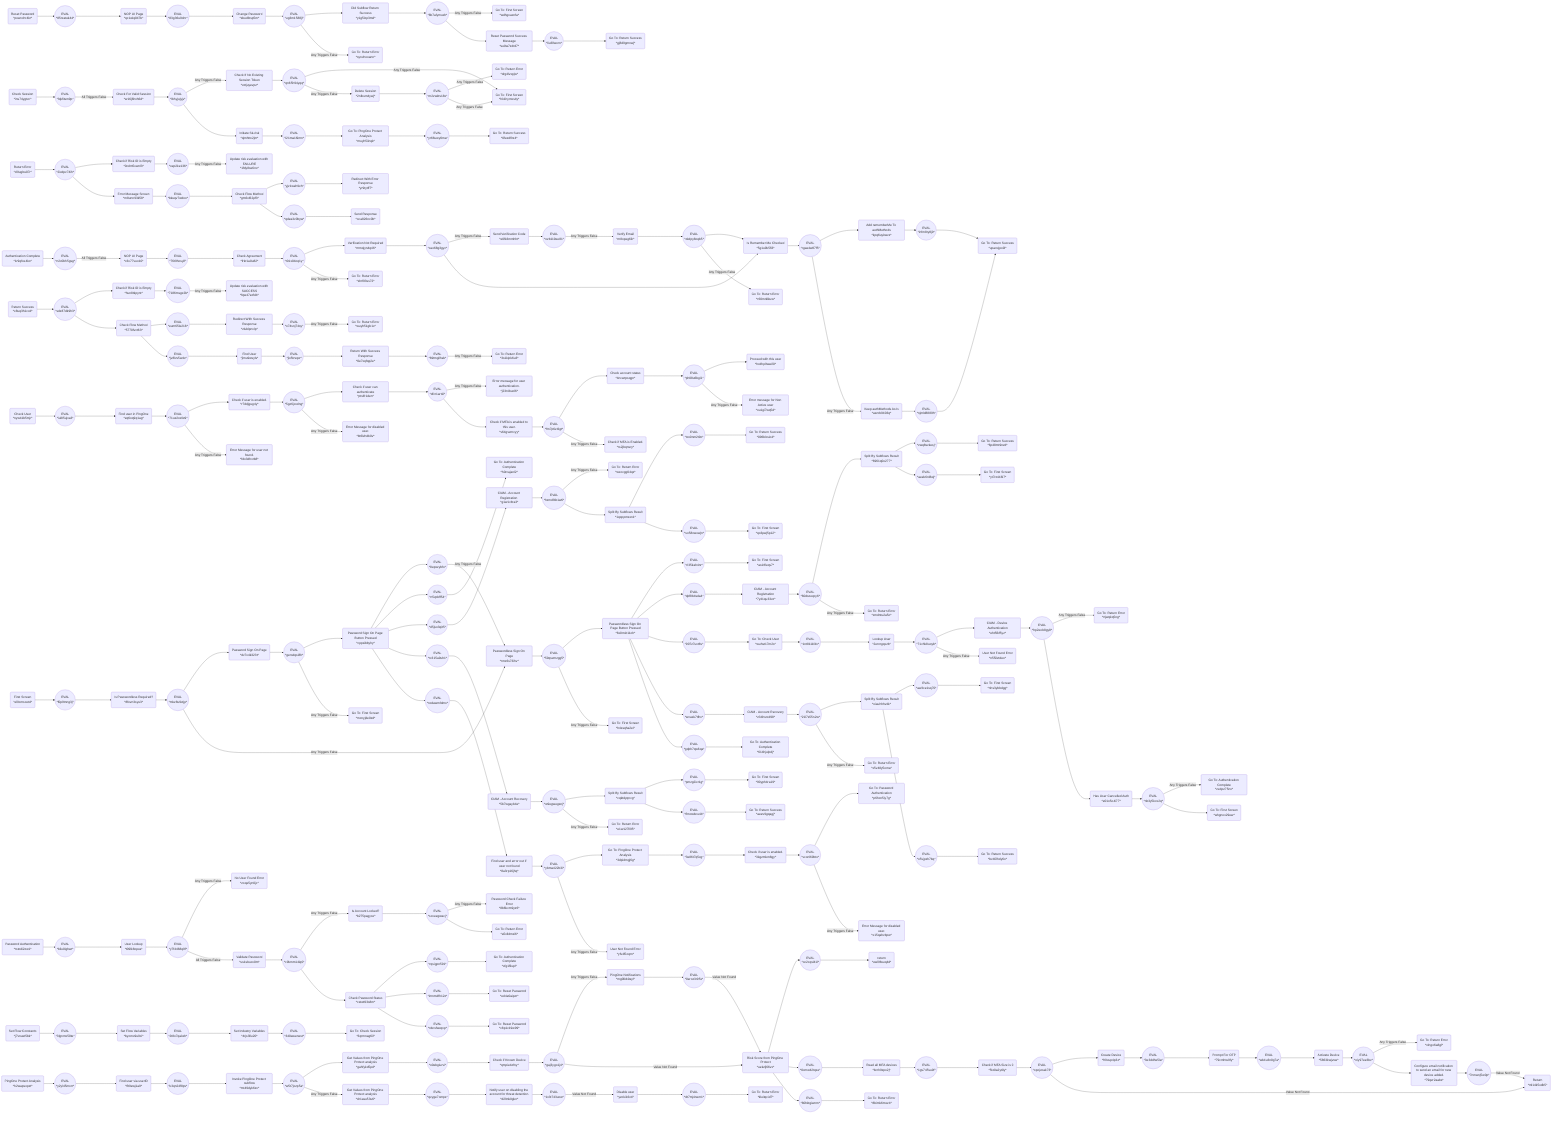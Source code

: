 flowchart LR
    i21ma1l9mn(("EVAL<br>*i21ma1l9mn*")) --> muyh5iinqk("Go To: PingOne Protect Analysis<br>*muyh5iinqk*")
    mkz8u9xtjp(("EVAL<br>*mkz8u9xtjp*")) --> dv7x4k323t("Password Sign On Page<br>*dv7x4k323t*")
    0cmw42tqse(("EVAL<br>*0cmw42tqse*")) --> bcrh9zpo2j("Read all MFA devices<br>*bcrh9zpo2j*")
    hun8tkpynt("Check if Risk ID is Empty<br>*hun8tkpynt*") --> 7186msgx2b(("EVAL<br>*7186msgx2b*"))
    1gv745vu9f(("EVAL<br>*1gv745vu9f*")) --> 5tz0a2yt0y("Check if MFA Size is 0<br>*5tz0a2yt0y*")
    7186msgx2b(("EVAL<br>*7186msgx2b*")) -- Any Triggers False --> fqw47ezfd4("Update risk evaluation with SUCCESS<br>*fqw47ezfd4*")
    0cdm5xwnl3("Check if Risk ID is Empty<br>*0cdm5xwnl3*") --> oep2ke136(("EVAL<br>*oep2ke136*"))
    sdz87dk9h3(("EVAL<br>*sdz87dk9h3*")) --> hun8tkpynt("Check if Risk ID is Empty<br>*hun8tkpynt*")
    2ixdpv74ih(("EVAL<br>*2ixdpv74ih*")) --> 0cdm5xwnl3("Check if Risk ID is Empty<br>*0cdm5xwnl3*")
    ybma422b3i(("EVAL<br>*ybma422b3i*")) --> 3dpidmgj6g("Go To: PingOne Protect Analysis<br>*3dpidmgj6g*")
    8a3rp16jhq("Find user and error out if user not found<br>*8a3rp16jhq*") --> ybma422b3i(("EVAL<br>*ybma422b3i*"))
    eq6oq9q1ag("Find user in PingOne<br>*eq6oq9q1ag*") --> 71uz2oxfw9(("EVAL<br>*71uz2oxfw9*"))
    5gz6jcxdng(("EVAL<br>*5gz6jcxdng*")) --> ptslfr1den("Check if user can authenticate<br>*ptslfr1den*")
    rmx6s73ihv("Passwordless Sign On Page<br>*rmx6s73ihv*") --> 59qszmzgg5(("EVAL<br>*59qszmzgg5*"))
    71uz2oxfw9(("EVAL<br>*71uz2oxfw9*")) --> r7ddjgug4y("Check if user is enabled.<br>*r7ddjgug4y*")
    ph08u6bgi1(("EVAL<br>*ph08u6bgi1*")) --> hcdhp9ww20("Proceed with this user<br>*hcdhp9ww20*")
    dv7x4k323t("Password Sign On Page<br>*dv7x4k323t*") --> gersdqsi8h(("EVAL<br>*gersdqsi8h*"))
    ptslfr1den("Check if user can authenticate<br>*ptslfr1den*") --> dfcr1art1l(("EVAL<br>*dfcr1art1l*"))
    dfcr1art1l(("EVAL<br>*dfcr1art1l*")) -- Any Triggers False --> j23r4buol6("Error message for user authentication.<br>*j23r4buol6*")
    4rjs3llu20("Set Industry Variables<br>*4rjs3llu20*") --> 340awenest(("EVAL<br>*340awenest*"))
    sdz87dk9h3(("EVAL<br>*sdz87dk9h3*")) --> 5770fvct63("Check Flow Method<br>*5770fvct63*")
    2ixdpv74ih(("EVAL<br>*2ixdpv74ih*")) --> m8unn93k58("Error Message Screen<br>*m8unn93k58*")
    m8unn93k58("Error Message Screen<br>*m8unn93k58*") --> bkuqv7wdoo(("EVAL<br>*bkuqv7wdoo*"))
    gm6xl62pf3("Check Flow Method<br>*gm6xl62pf3*") --> yjz1weh9xh(("EVAL<br>*yjz1weh9xh*"))
    cl9ugbu07r("Return Error<br>*cl9ugbu07r*") --> 2ixdpv74ih(("EVAL<br>*2ixdpv74ih*"))
    jv8lvv5w4x(("EVAL<br>*jv8lvv5w4x*")) --> jimu9wsyls("Find User<br>*jimu9wsyls*")
    5770fvct63("Check Flow Method<br>*5770fvct63*") --> eum65le218(("EVAL<br>*eum65le218*"))
    asnrb9403q("Keep authMethods As Is<br>*asnrb9403q*") --> njmld8889h(("EVAL<br>*njmld8889h*"))
    qdea3v0byw(("EVAL<br>*qdea3v0byw*")) --> oca826nc0b("Send Response<br>*oca826nc0b*")
    yjz1weh9xh(("EVAL<br>*yjz1weh9xh*")) --> yr9tytff7("Redirect With Error Response<br>*yr9tytff7*")
    j7vnuet5bk("Set Flow Constants<br>*j7vnuet5bk*") --> 3lgnmx50te(("EVAL<br>*3lgnmx50te*"))
    bkuqv7wdoo(("EVAL<br>*bkuqv7wdoo*")) --> gm6xl62pf3("Check Flow Method<br>*gm6xl62pf3*")
    cppsibbyhy("Password Sign On Page Button Pressed<br>*cppsibbyhy*") --> 8epxzybfo(("EVAL<br>*8epxzybfo*"))
    jimu9wsyls("Find User<br>*jimu9wsyls*") --> jio5trsqxr(("EVAL<br>*jio5trsqxr*"))
    eum65le218(("EVAL<br>*eum65le218*")) --> zlublpnvlp("Redirect With Success Response<br>*zlublpnvlp*")
    5770fvct63("Check Flow Method<br>*5770fvct63*") --> jv8lvv5w4x(("EVAL<br>*jv8lvv5w4x*"))
    jio5trsqxr(("EVAL<br>*jio5trsqxr*")) --> 0e7xqfqq2e("Return With Success Response<br>*0e7xqfqq2e*")
    wcask7tfhv(("EVAL<br>*wcask7tfhv*")) --> z34hsrcd98("CIAM - Account Recovery <br>*z34hsrcd98*")
    m2zwktv18x(("EVAL<br>*m2zwktv18x*")) -- Any Triggers False --> drg4lvxpjw("Go To: Return Error<br>*drg4lvxpjw*")
    ins74ygtvc("Check Session<br>*ins74ygtvc*") --> fqkfitsm9p(("EVAL<br>*fqkfitsm9p*"))
    fqkfitsm9p(("EVAL<br>*fqkfitsm9p*")) -- All Triggers False --> w16j6hvh6d("Check For Valid Session<br>*w16j6hvh6d*")
    zkdpy8oqb5(("EVAL<br>*zkdpy8oqb5*")) --> 5g1u9k5fi3("Is Remember Me Checked<br>*5g1u9k5fi3*")
    cppsibbyhy("Password Sign On Page Button Pressed<br>*cppsibbyhy*") --> n5vpbff54(("EVAL<br>*n5vpbff54*"))
    hp2eob8gy8(("EVAL<br>*hp2eob8gy8*")) -- Any Triggers False --> rtjwqkq5ng("Go To: Return Error<br>*rtjwqkq5ng*")
    aeek6nl8wj(("EVAL<br>*aeek6nl8wj*")) --> yt7rz448i7("Go To: First Screen<br>*yt7rz448i7*")
    85rxatuk44(("EVAL<br>*85rxatuk44*")) --> qc1wiq047b("NOP UI Page<br>*qc1wiq047b*")
    g1w1cltra3("CIAM - Account Registration <br>*g1w1cltra3*") --> hzmdf4b1w6(("EVAL<br>*hzmdf4b1w6*"))
    60dszexpy6(("EVAL<br>*60dszexpy6*")) --> 6961q0o277("Split By Subflows Result<br>*6961q0o277*")
    qc1wiq047b("NOP UI Page<br>*qc1wiq047b*") --> 83g36u9ohr(("EVAL<br>*83g36u9ohr*"))
    83g36u9ohr(("EVAL<br>*83g36u9ohr*")) --> sbudfzsp5m("Change Password<br>*sbudfzsp5m*")
    sbudfzsp5m("Change Password<br>*sbudfzsp5m*") --> ug3m1588jl(("EVAL<br>*ug3m1588jl*"))
    ug3m1588jl(("EVAL<br>*ug3m1588jl*")) --> y1g5lzp3md("Did Subflow Return Success<br>*y1g5lzp3md*")
    8b7afymuxh(("EVAL<br>*8b7afymuxh*")) -- Any Triggers False --> wdhgxaxnfa("Go To: First Screen<br>*wdhgxaxnfa*")
    ug3m1588jl(("EVAL<br>*ug3m1588jl*")) -- Any Triggers False --> synvhooann("Go To: Return Error<br>*synvhooann*")
    8b7afymuxh(("EVAL<br>*8b7afymuxh*")) --> se0w7zdrd7("Reset Password Success Message<br>*se0w7zdrd7*")
    y1g5lzp3md("Did Subflow Return Success<br>*y1g5lzp3md*") --> 8b7afymuxh(("EVAL<br>*8b7afymuxh*"))
    cao68g3gyc(("EVAL<br>*cao68g3gyc*")) -- Any Triggers False --> e0fk3mmhht("Send Verification Code<br>*e0fk3mmhht*")
    zkdpy8oqb5(("EVAL<br>*zkdpy8oqb5*")) -- Any Triggers False --> r60mrklkuw("Go To: Return Error<br>*r60mrklkuw*")
    n2c0bh5gsg(("EVAL<br>*n2c0bh5gsg*")) -- All Triggers False --> c3x77vuo10("NOP UI Page<br>*c3x77vuo10*")
    ozb119ee81(("EVAL<br>*ozb119ee81*")) -- Any Triggers False --> m8opeg6ilr("Verify Email<br>*m8opeg6ilr*")
    hp2eob8gy8(("EVAL<br>*hp2eob8gy8*")) --> e01o5o4i77("Has User Cancelled Auth<br>*e01o5o4i77*")
    c3x77vuo10("NOP UI Page<br>*c3x77vuo10*") --> 76t9hosyif(("EVAL<br>*76t9hosyif*"))
    pmzg2ixr1g(("EVAL<br>*pmzg2ixr1g*")) --> 90yph4ra19("Go To: First Screen<br>*90yph4ra19*")
    flmowbcu44(("EVAL<br>*flmowbcu44*")) --> aeev9gqagj("Go To: Return Success<br>*aeev9gqagj*")
    w9egwegsnj(("EVAL<br>*w9egwegsnj*")) --> cqktdyqncg("Split By Subflows Result<br>*cqktdyqncg*")
    gqbh7qw6qa(("EVAL<br>*gqbh7qw6qa*")) --> 614hjulpdj("Go To: Authentication Complete<br>*614hjulpdj*")
    nb3y5kcx2q(("EVAL<br>*nb3y5kcx2q*")) -- Any Triggers False --> ze4pz75nx("Go To: Authentication Complete<br>*ze4pz75nx*")
    b275pagysx("Is Account Locked?<br>*b275pagysx*") --> scxeegwacj(("EVAL<br>*scxeegwacj*"))
    c9kmm14iq0(("EVAL<br>*c9kmm14iq0*")) -- Any Triggers False --> b275pagysx("Is Account Locked?<br>*b275pagysx*")
    yr66uwy0ma(("EVAL<br>*yr66uwy0ma*")) --> 0fezdflrz4("Go To: Return Success<br>*0fezdflrz4*")
    76t9hosyif(("EVAL<br>*76t9hosyif*")) --> frkr1a0u82("Check Agreement<br>*frkr1a0u82*")
    scxeegwacj(("EVAL<br>*scxeegwacj*")) -- Any Triggers False --> 8b6kcm9yz6("Password Check Failure Error<br>*8b6kcm9yz6*")
    hzmdf4b1w6(("EVAL<br>*hzmdf4b1w6*")) -- Any Triggers False --> wxocgg04qz("Go To: Return Error<br>*wxocgg04qz*")
    1qqopmsxn1("Split By Subflows Result<br>*1qqopmsxn1*") --> tcx0nm2t9o(("EVAL<br>*tcx0nm2t9o*"))
    1qqopmsxn1("Split By Subflows Result<br>*1qqopmsxn1*") --> so58xwowjn(("EVAL<br>*so58xwowjn*"))
    tcx0nm2t9o(("EVAL<br>*tcx0nm2t9o*")) --> 096blcsiod("Go To: Return Success<br>*096blcsiod*")
    so58xwowjn(("EVAL<br>*so58xwowjn*")) --> qo3pwj5p12("Go To: First Screen<br>*qo3pwj5p12*")
    qbf8b4sda4(("EVAL<br>*qbf8b4sda4*")) --> 7y41qu33vz("CIAM - Account Registration<br>*7y41qu33vz*")
    hzmdf4b1w6(("EVAL<br>*hzmdf4b1w6*")) --> 1qqopmsxn1("Split By Subflows Result<br>*1qqopmsxn1*")
    n5vpbff54(("EVAL<br>*n5vpbff54*")) --> h0rcajanl2("Go To: Authentication Complete<br>*h0rcajanl2*")
    lbhyjujyjv(("EVAL<br>*lbhyjujyjv*")) -- Any Triggers False --> vztjuyevpz("Check If No Existing Session Token<br>*vztjuyevpz*")
    d5jso3qit5(("EVAL<br>*d5jso3qit5*")) --> g1w1cltra3("CIAM - Account Registration <br>*g1w1cltra3*")
    cppsibbyhy("Password Sign On Page Button Pressed<br>*cppsibbyhy*") --> d5jso3qit5(("EVAL<br>*d5jso3qit5*"))
    2nlbum4ywj("Delete Session<br>*2nlbum4ywj*") --> m2zwktv18x(("EVAL<br>*m2zwktv18x*"))
    m2zwktv18x(("EVAL<br>*m2zwktv18x*")) -- Any Triggers False --> hk1hymxs4y("Go To: First Screen<br>*hk1hymxs4y*")
    qn65h94yqq(("EVAL<br>*qn65h94yqq*")) -- Any Triggers False --> hk1hymxs4y("Go To: First Screen<br>*hk1hymxs4y*")
    vztjuyevpz("Check If No Existing Session Token<br>*vztjuyevpz*") --> qn65h94yqq(("EVAL<br>*qn65h94yqq*"))
    qn65h94yqq(("EVAL<br>*qn65h94yqq*")) -- Any Triggers False --> 2nlbum4ywj("Delete Session<br>*2nlbum4ywj*")
    zlublpnvlp("Redirect With Success Response<br>*zlublpnvlp*") --> o74snj74sy(("EVAL<br>*o74snj74sy*"))
    3lgnmx50te(("EVAL<br>*3lgnmx50te*")) --> byomx9u9ci("Set Flow Variables<br>*byomx9u9ci*")
    oiauhhhv4k("Split By Subflows Result<br>*oiauhhhv4k*") --> aw3ce1sq70(("EVAL<br>*aw3ce1sq70*"))
    21l7s55n2w(("EVAL<br>*21l7s55n2w*")) --> oiauhhhv4k("Split By Subflows Result<br>*oiauhhhv4k*")
    aw3ce1sq70(("EVAL<br>*aw3ce1sq70*")) --> nhs3ybbdgg("Go To: First Screen<br>*nhs3ybbdgg*")
    60dszexpy6(("EVAL<br>*60dszexpy6*")) -- Any Triggers False --> xmdntu2a5o("Go To: Return Error<br>*xmdntu2a5o*")
    3dpidmgj6g("Go To: PingOne Protect Analysis<br>*3dpidmgj6g*") --> 3e86t7q5xg(("EVAL<br>*3e86t7q5xg*"))
    ri35kah4nr(("EVAL<br>*ri35kah4nr*")) --> as1tfleqv7("Go To: First Screen<br>*as1tfleqv7*")
    6961q0o277("Split By Subflows Result<br>*6961q0o277*") --> vwq8svkesj(("EVAL<br>*vwq8svkesj*"))
    6x0m1t11oh("Passwordless Sign On Page Button Pressed<br>*6x0m1t11oh*") --> ri35kah4nr(("EVAL<br>*ri35kah4nr*"))
    mkz8u9xtjp(("EVAL<br>*mkz8u9xtjp*")) -- Any Triggers False --> rmx6s73ihv("Passwordless Sign On Page<br>*rmx6s73ihv*")
    rc315a9uh1(("EVAL<br>*rc315a9uh1*")) --> 5b7wgayb4e("CIAM - Account Recovery <br>*5b7wgayb4e*")
    oiauhhhv4k("Split By Subflows Result<br>*oiauhhhv4k*") --> o5vjpzh7bq(("EVAL<br>*o5vjpzh7bq*"))
    o5vjpzh7bq(("EVAL<br>*o5vjpzh7bq*")) --> bv4f2hdy6o("Go To: Return Success<br>*bv4f2hdy6o*")
    1nt8111fdv(("EVAL<br>*1nt8111fdv*")) --> 2ernrgqxzb("Lookup User<br>*2ernrgqxzb*")
    6x0m1t11oh("Passwordless Sign On Page Button Pressed<br>*6x0m1t11oh*") --> qbf8b4sda4(("EVAL<br>*qbf8b4sda4*"))
    se0w7zdrd7("Reset Password Success Message<br>*se0w7zdrd7*") --> liu3llworn(("EVAL<br>*liu3llworn*"))
    59qszmzgg5(("EVAL<br>*59qszmzgg5*")) --> 6x0m1t11oh("Passwordless Sign On Page Button Pressed<br>*6x0m1t11oh*")
    oiy97ee3bv(("EVAL<br>*oiy97ee3bv*")) -- Any Triggers False --> vlngo6a8gl("Go To: Return Error<br>*vlngo6a8gl*")
    powvchr4kr("Reset Password<br>*powvchr4kr*") --> 85rxatuk44(("EVAL<br>*85rxatuk44*"))
    r01x04oq1y(("EVAL<br>*r01x04oq1y*")) --> mmqiyn4q46("Verification Not Required<br>*mmqiyn4q46*")
    liu3llworn(("EVAL<br>*liu3llworn*")) --> gj8d9gmnwj("Go To: Return Success<br>*gj8d9gmnwj*")
    e0fk3mmhht("Send Verification Code<br>*e0fk3mmhht*") --> ozb119ee81(("EVAL<br>*ozb119ee81*"))
    mmqiyn4q46("Verification Not Required<br>*mmqiyn4q46*") --> cao68g3gyc(("EVAL<br>*cao68g3gyc*"))
    6x0m1t11oh("Passwordless Sign On Page Button Pressed<br>*6x0m1t11oh*") --> 907z7uvt6v(("EVAL<br>*907z7uvt6v*"))
    5gz6jcxdng(("EVAL<br>*5gz6jcxdng*")) -- Any Triggers False --> bt6lzhdb0v("Error Message for disabled user.<br>*bt6lzhdb0v*")
    w9egwegsnj(("EVAL<br>*w9egwegsnj*")) -- Any Triggers False --> e1w127ll95("Go To: Return Error<br>*e1w127ll95*")
    njmld8889h(("EVAL<br>*njmld8889h*")) --> upanxjpo9i("Go To: Return Success<br>*upanxjpo9i*")
    infm8ry8j9(("EVAL<br>*infm8ry8j9*")) --> upanxjpo9i("Go To: Return Success<br>*upanxjpo9i*")
    kpq6uykwvz("Add rememberMe To authMethods<br>*kpq6uykwvz*") --> infm8ry8j9(("EVAL<br>*infm8ry8j9*"))
    5g1u9k5fi3("Is Remember Me Checked<br>*5g1u9k5fi3*") --> rgae4w87f5(("EVAL<br>*rgae4w87f5*"))
    ph08u6bgi1(("EVAL<br>*ph08u6bgi1*")) -- Any Triggers False --> ou1gi7wq5d("Error message for Non Active user<br>*ou1gi7wq5d*")
    7y41qu33vz("CIAM - Account Registration<br>*7y41qu33vz*") --> 60dszexpy6(("EVAL<br>*60dszexpy6*"))
    cqktdyqncg("Split By Subflows Result<br>*cqktdyqncg*") --> pmzg2ixr1g(("EVAL<br>*pmzg2ixr1g*"))
    4ncwrpsqgn("Check account status<br>*4ncwrpsqgn*") --> ph08u6bgi1(("EVAL<br>*ph08u6bgi1*"))
    21l7s55n2w(("EVAL<br>*21l7s55n2w*")) -- Any Triggers False --> x5v48y5oma("Go To: Return Error<br>*x5v48y5oma*")
    cao68g3gyc(("EVAL<br>*cao68g3gyc*")) --> 5g1u9k5fi3("Is Remember Me Checked<br>*5g1u9k5fi3*")
    rstodi2zw1("Password Authentication<br>*rstodi2zw1*") --> bilu0ighwr(("EVAL<br>*bilu0ighwr*"))
    rqsigpn591(("EVAL<br>*rqsigpn591*")) --> xfg1fliupl("Go To: Authentication Complete<br>*xfg1fliupl*")
    fm7p6z4lgt(("EVAL<br>*fm7p6z4lgt*")) --> 4ncwrpsqgn("Check account status<br>*4ncwrpsqgn*")
    eht5fkf5yz("CIAM - Device Authentication<br>*eht5fkf5yz*") --> hp2eob8gy8(("EVAL<br>*hp2eob8gy8*"))
    o74snj74sy(("EVAL<br>*o74snj74sy*")) -- Any Triggers False --> wuyh51gb1x("Go To: Return Error<br>*wuyh51gb1x*")
    c9kmm14iq0(("EVAL<br>*c9kmm14iq0*")) --> cstwt93s8m("Check Password Status<br>*cstwt93s8m*")
    y7f4468q9f(("EVAL<br>*y7f4468q9f*")) -- Any Triggers False --> zoqe5yn0jc("No User Found Error<br>*zoqe5yn0jc*")
    6x0m1t11oh("Passwordless Sign On Page Button Pressed<br>*6x0m1t11oh*") --> wcask7tfhv(("EVAL<br>*wcask7tfhv*"))
    bcrh9zpo2j("Read all MFA devices<br>*bcrh9zpo2j*") --> 1gv745vu9f(("EVAL<br>*1gv745vu9f*"))
    8epxzybfo(("EVAL<br>*8epxzybfo*")) -- Any Triggers False --> rmx6s73ihv("Passwordless Sign On Page<br>*rmx6s73ihv*")
    6x0m1t11oh("Passwordless Sign On Page Button Pressed<br>*6x0m1t11oh*") --> gqbh7qw6qa(("EVAL<br>*gqbh7qw6qa*"))
    w16j6hvh6d("Check For Valid Session<br>*w16j6hvh6d*") --> lbhyjujyjv(("EVAL<br>*lbhyjujyjv*"))
    cppsibbyhy("Password Sign On Page Button Pressed<br>*cppsibbyhy*") --> rc315a9uh1(("EVAL<br>*rc315a9uh1*"))
    m8opeg6ilr("Verify Email<br>*m8opeg6ilr*") --> zkdpy8oqb5(("EVAL<br>*zkdpy8oqb5*"))
    r01x04oq1y(("EVAL<br>*r01x04oq1y*")) -- Any Triggers False --> shrf93ss72("Go To: Return Error<br>*shrf93ss72*")
    imnmdfh12z(("EVAL<br>*imnmdfh12z*")) --> ed4e0aipzr("Go To: Reset Password<br>*ed4e0aipzr*")
    vwq8svkesj(("EVAL<br>*vwq8svkesj*")) --> 6p48mt9nzd("Go To: Return Success<br>*6p48mt9nzd*")
    gersdqsi8h(("EVAL<br>*gersdqsi8h*")) --> cppsibbyhy("Password Sign On Page Button Pressed<br>*cppsibbyhy*")
    8fovn3syu3("Is Passwordless Required?<br>*8fovn3syu3*") --> mkz8u9xtjp(("EVAL<br>*mkz8u9xtjp*"))
    cstwt93s8m("Check Password Status<br>*cstwt93s8m*") --> rqsigpn591(("EVAL<br>*rqsigpn591*"))
    6961q0o277("Split By Subflows Result<br>*6961q0o277*") --> aeek6nl8wj(("EVAL<br>*aeek6nl8wj*"))
    f0p9tnng3j(("EVAL<br>*f0p9tnng3j*")) --> 8fovn3syu3("Is Passwordless Required?<br>*8fovn3syu3*")
    us1sbucx0m("Validate Password<br>*us1sbucx0m*") --> c9kmm14iq0(("EVAL<br>*c9kmm14iq0*"))
    scxeegwacj(("EVAL<br>*scxeegwacj*")) --> a5vlldmzi6("Go To: Return Error<br>*a5vlldmzi6*")
    nbcsfwxqvp(("EVAL<br>*nbcsfwxqvp*")) --> c8p1c19w99("Go To: Reset Password<br>*c8p1c19w99*")
    cstwt93s8m("Check Password Status<br>*cstwt93s8m*") --> imnmdfh12z(("EVAL<br>*imnmdfh12z*"))
    y7f4468q9f(("EVAL<br>*y7f4468q9f*")) -- All Triggers False --> us1sbucx0m("Validate Password<br>*us1sbucx0m*")
    bilu0ighwr(("EVAL<br>*bilu0ighwr*")) --> t09lk8opxa("User Lookup<br>*t09lk8opxa*")
    71uz2oxfw9(("EVAL<br>*71uz2oxfw9*")) -- Any Triggers False --> fdo3dhvrb8("Error Message for user not found.<br>*fdo3dhvrb8*")
    nb3y5kcx2q(("EVAL<br>*nb3y5kcx2q*")) --> whgnox29ew("Go To: First Screen<br>*whgnox29ew*")
    frkr1a0u82("Check Agreement<br>*frkr1a0u82*") --> r01x04oq1y(("EVAL<br>*r01x04oq1y*"))
    rgae4w87f5(("EVAL<br>*rgae4w87f5*")) --> kpq6uykwvz("Add rememberMe To authMethods<br>*kpq6uykwvz*")
    t09lk8opxa("User Lookup<br>*t09lk8opxa*") --> y7f4468q9f(("EVAL<br>*y7f4468q9f*"))
    cqktdyqncg("Split By Subflows Result<br>*cqktdyqncg*") --> flmowbcu44(("EVAL<br>*flmowbcu44*"))
    rgae4w87f5(("EVAL<br>*rgae4w87f5*")) -- Any Triggers False --> asnrb9403q("Keep authMethods As Is<br>*asnrb9403q*")
    gm6xl62pf3("Check Flow Method<br>*gm6xl62pf3*") --> qdea3v0byw(("EVAL<br>*qdea3v0byw*"))
    e01o5o4i77("Has User Cancelled Auth<br>*e01o5o4i77*") --> nb3y5kcx2q(("EVAL<br>*nb3y5kcx2q*"))
    el9cmscetd("First Screen<br>*el9cmscetd*") --> f0p9tnng3j(("EVAL<br>*f0p9tnng3j*"))
    z34hsrcd98("CIAM - Account Recovery <br>*z34hsrcd98*") --> 21l7s55n2w(("EVAL<br>*21l7s55n2w*"))
    cppsibbyhy("Password Sign On Page Button Pressed<br>*cppsibbyhy*") --> ncdawmfdmo(("EVAL<br>*ncdawmfdmo*"))
    5b7wgayb4e("CIAM - Account Recovery <br>*5b7wgayb4e*") --> w9egwegsnj(("EVAL<br>*w9egwegsnj*"))
    cstwt93s8m("Check Password Status<br>*cstwt93s8m*") --> nbcsfwxqvp(("EVAL<br>*nbcsfwxqvp*"))
    59qszmzgg5(("EVAL<br>*59qszmzgg5*")) -- Any Triggers False --> h4ssqha2ei("Go To: First Screen<br>*h4ssqha2ei*")
    1r9qfce4ko("Authentication Complete<br>*1r9qfce4ko*") --> n2c0bh5gsg(("EVAL<br>*n2c0bh5gsg*"))
    x8uq3h1ccd("Return Success<br>*x8uq3h1ccd*") --> sdz87dk9h3(("EVAL<br>*sdz87dk9h3*"))
    byomx9u9ci("Set Flow Variables<br>*byomx9u9ci*") --> 2t8o7qakxh(("EVAL<br>*2t8o7qakxh*"))
    2t8o7qakxh(("EVAL<br>*2t8o7qakxh*")) --> 4rjs3llu20("Set Industry Variables<br>*4rjs3llu20*")
    907z7uvt6v(("EVAL<br>*907z7uvt6v*")) --> wuhst17m2s("Go To: Check User<br>*wuhst17m2s*")
    71chk8uoyb(("EVAL<br>*71chk8uoyb*")) --> eht5fkf5yz("CIAM - Device Authentication<br>*eht5fkf5yz*")
    r7ddjgug4y("Check if user is enabled.<br>*r7ddjgug4y*") --> 5gz6jcxdng(("EVAL<br>*5gz6jcxdng*"))
    wuhst17m2s("Go To: Check User<br>*wuhst17m2s*") --> 1nt8111fdv(("EVAL<br>*1nt8111fdv*"))
    nyw41b5mjr("Check User<br>*nyw41b5mjr*") --> iui85ujva3(("EVAL<br>*iui85ujva3*"))
    iui85ujva3(("EVAL<br>*iui85ujva3*")) --> eq6oq9q1ag("Find user in PingOne<br>*eq6oq9q1ag*")
    2ernrgqxzb("Lookup User<br>*2ernrgqxzb*") --> 71chk8uoyb(("EVAL<br>*71chk8uoyb*"))
    gersdqsi8h(("EVAL<br>*gersdqsi8h*")) -- Any Triggers False --> mcnyjde0zd("Go To: First Screen<br>*mcnyjde0zd*")
    dfcr1art1l(("EVAL<br>*dfcr1art1l*")) --> v64gvzmcyy("Check if MFA is enabled to this user.<br>*v64gvzmcyy*")
    v64gvzmcyy("Check if MFA is enabled to this user.<br>*v64gvzmcyy*") --> fm7p6z4lgt(("EVAL<br>*fm7p6z4lgt*"))
    fm7p6z4lgt(("EVAL<br>*fm7p6z4lgt*")) -- Any Triggers False --> rs2jbqnsry("Check if MFA is Enabled.<br>*rs2jbqnsry*")
    ncdawmfdmo(("EVAL<br>*ncdawmfdmo*")) --> 8a3rp16jhq("Find user and error out if user not found<br>*8a3rp16jhq*")
    3e86t7q5xg(("EVAL<br>*3e86t7q5xg*")) --> 3kgzmkm8gy("Check if  user is enabled.<br>*3kgzmkm8gy*")
    3kgzmkm8gy("Check if  user is enabled.<br>*3kgzmkm8gy*") --> vconl69bto(("EVAL<br>*vconl69bto*"))
    vconl69bto(("EVAL<br>*vconl69bto*")) --> p6hcn5iy7g("Go To: Password Authentication<br>*p6hcn5iy7g*")
    vconl69bto(("EVAL<br>*vconl69bto*")) -- Any Triggers False --> x15qahvbpw("Error Message for disabled user.<br>*x15qahvbpw*")
    opojvoak73(("EVAL<br>*opojvoak73*")) --> fr9xup4p3z("Create Device<br>*fr9xup4p3z*")
    3e3ddhe5la(("EVAL<br>*3e3ddhe5la*")) --> 79cmhtu9fy("Prompt For OTP<br>*79cmhtu9fy*")
    oiy97ee3bv(("EVAL<br>*oiy97ee3bv*")) --> 79qzr2aabs("Configure email notification to send an email for new device added.<br>*79qzr2aabs*")
    5863kwjvsw("Activate Device<br>*5863kwjvsw*") --> oiy97ee3bv(("EVAL<br>*oiy97ee3bv*"))
    fr9xup4p3z("Create Device<br>*fr9xup4p3z*") --> 3e3ddhe5la(("EVAL<br>*3e3ddhe5la*"))
    wb4u3n0g7a(("EVAL<br>*wb4u3n0g7a*")) --> 5863kwjvsw("Activate Device<br>*5863kwjvsw*")
    79cmhtu9fy("Prompt For OTP<br>*79cmhtu9fy*") --> wb4u3n0g7a(("EVAL<br>*wb4u3n0g7a*"))
    d2ltnk9gkn("Notify user on disabling the account for threat detection.<br>*d2ltnk9gkn*") --> 1v3t743uow(("EVAL<br>*1v3t743uow*"))
    qmpie4zfny("Check if Known Device<br>*qmpie4zfny*") --> gaj3ygo1j4(("EVAL<br>*gaj3ygo1j4*"))
    dt7mj4nem1(("EVAL<br>*dt7mj4nem1*")) --> kleitqcid7("Go To: Return Error<br>*kleitqcid7*")
    1v3t743uow(("EVAL<br>*1v3t743uow*")) -- Value Not Found --> yzoki16xti("Disable user<br>*yzoki16xti*")
    oep2ke136(("EVAL<br>*oep2ke136*")) -- Any Triggers False --> 1fdy8se6nx("Update risk evaluation with FAILURE<br>*1fdy8se6nx*")
    qvyge7omps(("EVAL<br>*qvyge7omps*")) --> d2ltnk9gkn("Notify user on disabling the account for threat detection.<br>*d2ltnk9gkn*")
    0eroz3r95x(("EVAL<br>*0eroz3r95x*")) -- Value Not Found --> uekzlj66vx("Risk Score from PingOne Protect<br>*uekzlj66vx*")
    dr1asu53u6("Get Values from PingOne Protect analysis<br>*dr1asu53u6*") --> qvyge7omps(("EVAL<br>*qvyge7omps*"))
    mg0lkb9ayl("PingOne Notifications<br>*mg0lkb9ayl*") --> 0eroz3r95x(("EVAL<br>*0eroz3r95x*"))
    y2yl45morr(("EVAL<br>*y2yl45morr*")) --> flt9ewj1a9("Find user via userID<br>*flt9ewj1a9*")
    opojvoak73(("EVAL<br>*opojvoak73*")) -- Value Not Found --> ml14k5xdb5("Return<br>*ml14k5xdb5*")
    o0ebgiurvi(("EVAL<br>*o0ebgiurvi*")) --> qmpie4zfny("Check if Known Device<br>*qmpie4zfny*")
    h2wapsopzt("PingOne Protect Analysis<br>*h2wapsopzt*") --> y2yl45morr(("EVAL<br>*y2yl45morr*"))
    flt9ewj1a9("Find user via userID<br>*flt9ewj1a9*") --> k3qn24f8pv(("EVAL<br>*k3qn24f8pv*"))
    gaj3ygo1j4(("EVAL<br>*gaj3ygo1j4*")) -- Any Triggers False --> mg0lkb9ayl("PingOne Notifications<br>*mg0lkb9ayl*")
    79qzr2aabs("Configure email notification to send an email for new device added.<br>*79qzr2aabs*") --> 7nmwxj5w0p(("EVAL<br>*7nmwxj5w0p*"))
    5tz0a2yt0y("Check if MFA Size is 0<br>*5tz0a2yt0y*") --> opojvoak73(("EVAL<br>*opojvoak73*"))
    80hktgiwnm(("EVAL<br>*80hktgiwnm*")) --> 8bimk6mxz4("Go To: Return Error<br>*8bimk6mxz4*")
    7nmwxj5w0p(("EVAL<br>*7nmwxj5w0p*")) -- Value Not Found --> ml14k5xdb5("Return<br>*ml14k5xdb5*")
    k3qn24f8pv(("EVAL<br>*k3qn24f8pv*")) --> mt49dyk6zx("Invoke PingOne Protect subflow<br>*mt49dyk6zx*")
    mt49dyk6zx("Invoke PingOne Protect subflow<br>*mt49dyk6zx*") --> w5t7jozp5a(("EVAL<br>*w5t7jozp5a*"))
    w5t7jozp5a(("EVAL<br>*w5t7jozp5a*")) --> gahfykd5pd("Get Values from PingOne Protect analysis<br>*gahfykd5pd*")
    w5t7jozp5a(("EVAL<br>*w5t7jozp5a*")) -- Any Triggers False --> dr1asu53u6("Get Values from PingOne Protect analysis<br>*dr1asu53u6*")
    gahfykd5pd("Get Values from PingOne Protect analysis<br>*gahfykd5pd*") --> o0ebgiurvi(("EVAL<br>*o0ebgiurvi*"))
    gaj3ygo1j4(("EVAL<br>*gaj3ygo1j4*")) -- Value Not Found --> uekzlj66vx("Risk Score from PingOne Protect<br>*uekzlj66vx*")
    uekzlj66vx("Risk Score from PingOne Protect<br>*uekzlj66vx*") --> oc2cqsl41l(("EVAL<br>*oc2cqsl41l*"))
    oc2cqsl41l(("EVAL<br>*oc2cqsl41l*")) --> uwl9fwuq4d("return<br>*uwl9fwuq4d*")
    uekzlj66vx("Risk Score from PingOne Protect<br>*uekzlj66vx*") --> 0cmw42tqse(("EVAL<br>*0cmw42tqse*"))
    yzoki16xti("Disable user<br>*yzoki16xti*") --> dt7mj4nem1(("EVAL<br>*dt7mj4nem1*"))
    uekzlj66vx("Risk Score from PingOne Protect<br>*uekzlj66vx*") --> 80hktgiwnm(("EVAL<br>*80hktgiwnm*"))
    340awenest(("EVAL<br>*340awenest*")) --> 3qrmnag6il("Go To: Check Session<br>*3qrmnag6il*")
    muyh5iinqk("Go To: PingOne Protect Analysis<br>*muyh5iinqk*") --> yr66uwy0ma(("EVAL<br>*yr66uwy0ma*"))
    lbhyjujyjv(("EVAL<br>*lbhyjujyjv*")) --> qimhttv2jm("Initiate Sk-risk<br>*qimhttv2jm*")
    qimhttv2jm("Initiate Sk-risk<br>*qimhttv2jm*") --> i21ma1l9mn(("EVAL<br>*i21ma1l9mn*"))
    ybma422b3i(("EVAL<br>*ybma422b3i*")) -- Any Triggers False --> yfv4l5oqrn("User Not Found Error<br>*yfv4l5oqrn*")
    71chk8uoyb(("EVAL<br>*71chk8uoyb*")) -- Any Triggers False --> n55ilztdeo("User Not Found Error<br>*n55ilztdeo*")
    0e7xqfqq2e("Return With Success Response<br>*0e7xqfqq2e*") --> 69tmgilhek(("EVAL<br>*69tmgilhek*"))
    69tmgilhek(("EVAL<br>*69tmgilhek*")) -- Any Triggers False --> 3s1kipk6u3("Go To: Return Error<br>*3s1kipk6u3*")